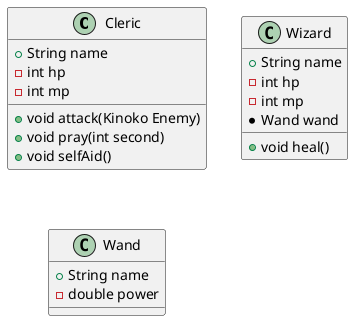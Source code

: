 @startuml
Scale 1

class Cleric {
    + String name
    - int hp
    - int mp

    + void attack(Kinoko Enemy)
    + void pray(int second)
    + void selfAid()
}

class Wizard {
    + String name
    - int hp
    - int mp
    * Wand wand

    + void heal()
}

class Wand {
    + String name
    - double power
}

@enduml